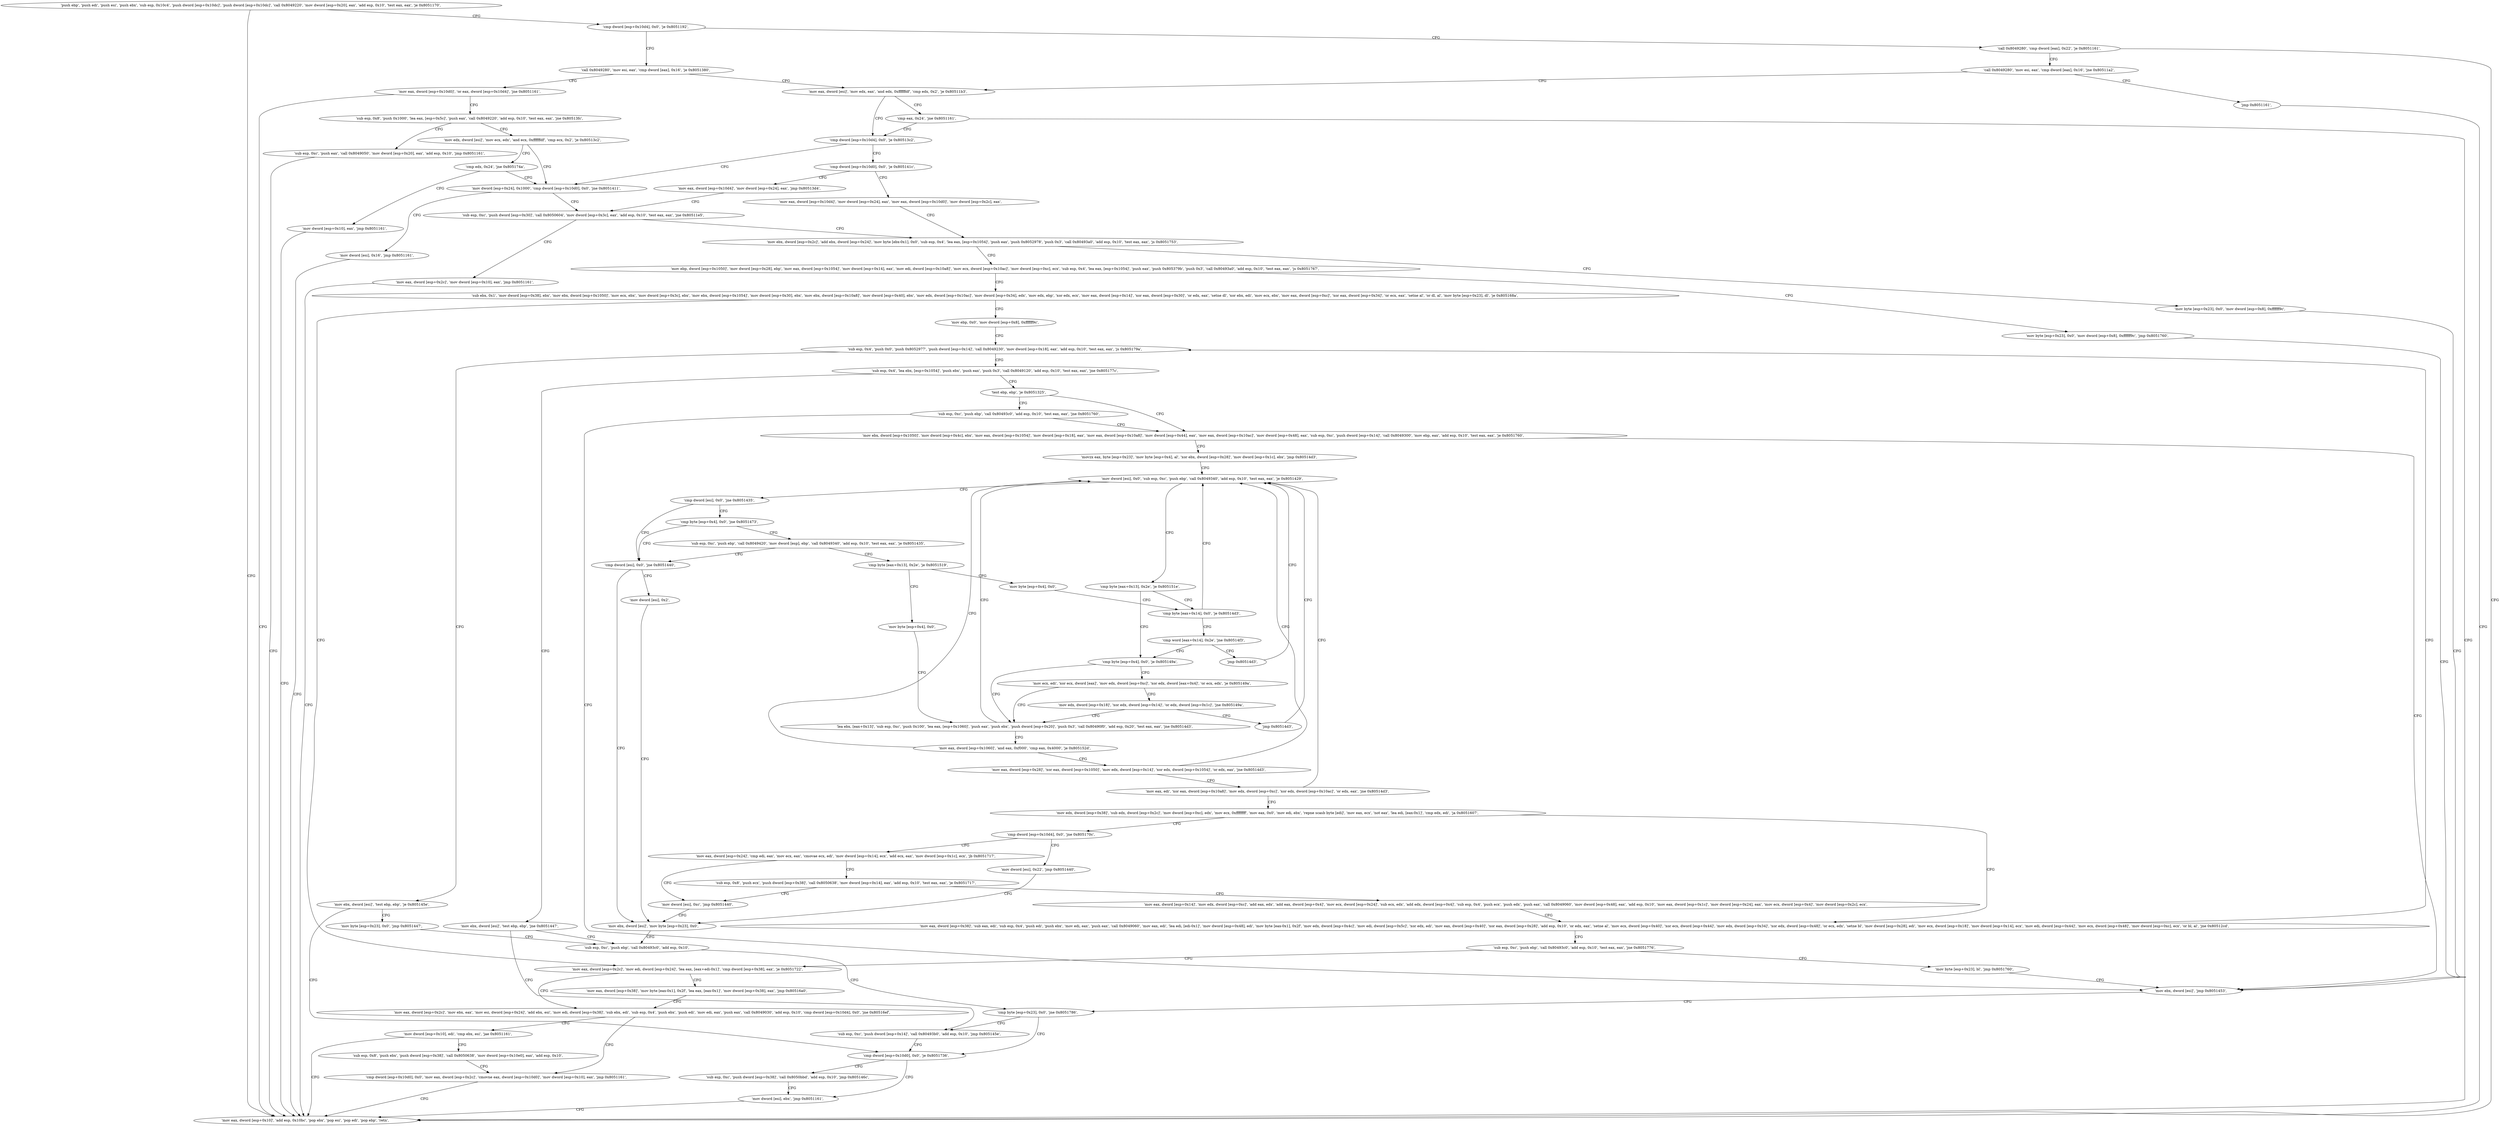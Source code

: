 digraph "func" {
"134549817" [label = "'push ebp', 'push edi', 'push esi', 'push ebx', 'sub esp, 0x10c4', 'push dword [esp+0x10dc]', 'push dword [esp+0x10dc]', 'call 0x8049220', 'mov dword [esp+0x20], eax', 'add esp, 0x10', 'test eax, eax', 'je 0x8051170', " ]
"134549872" [label = "'cmp dword [esp+0x10d4], 0x0', 'je 0x8051192', " ]
"134549857" [label = "'mov eax, dword [esp+0x10]', 'add esp, 0x10bc', 'pop ebx', 'pop esi', 'pop edi', 'pop ebp', 'retn', " ]
"134549906" [label = "'call 0x8049280', 'mov esi, eax', 'cmp dword [eax], 0x16', 'je 0x8051380', " ]
"134549882" [label = "'call 0x8049280', 'cmp dword [eax], 0x22', 'je 0x8051161', " ]
"134550400" [label = "'mov eax, dword [esp+0x10d0]', 'or eax, dword [esp+0x10d4]', 'jne 0x8051161', " ]
"134549922" [label = "'mov eax, dword [esi]', 'mov edx, eax', 'and edx, 0xffffffdf', 'cmp edx, 0x2', 'je 0x80511b3', " ]
"134549892" [label = "'call 0x8049280', 'mov esi, eax', 'cmp dword [eax], 0x16', 'jne 0x80511a2', " ]
"134550420" [label = "'sub esp, 0x8', 'push 0x1000', 'lea eax, [esp+0x5c]', 'push eax', 'call 0x8049220', 'add esp, 0x10', 'test eax, eax', 'jne 0x80513fc', " ]
"134549939" [label = "'cmp dword [esp+0x10d4], 0x0', 'je 0x80513c2', " ]
"134549934" [label = "'cmp eax, 0x24', 'jne 0x8051161', " ]
"134549904" [label = "'jmp 0x8051161', " ]
"134550524" [label = "'sub esp, 0xc', 'push eax', 'call 0x8049050', 'mov dword [esp+0x20], eax', 'add esp, 0x10', 'jmp 0x8051161', " ]
"134550445" [label = "'mov edx, dword [esi]', 'mov ecx, edx', 'and ecx, 0xffffffdf', 'cmp ecx, 0x2', 'je 0x80513c2', " ]
"134550466" [label = "'mov dword [esp+0x24], 0x1000', 'cmp dword [esp+0x10d0], 0x0', 'jne 0x8051411', " ]
"134549953" [label = "'cmp dword [esp+0x10d0], 0x0', 'je 0x805141c', " ]
"134550457" [label = "'cmp edx, 0x24', 'jne 0x805174a', " ]
"134550545" [label = "'mov dword [esi], 0x16', 'jmp 0x8051161', " ]
"134550484" [label = "'sub esp, 0xc', 'push dword [esp+0x30]', 'call 0x8050604', 'mov dword [esp+0x3c], eax', 'add esp, 0x10', 'test eax, eax', 'jne 0x80511e5', " ]
"134550556" [label = "'mov eax, dword [esp+0x10d4]', 'mov dword [esp+0x24], eax', 'jmp 0x80513d4', " ]
"134549967" [label = "'mov eax, dword [esp+0x10d4]', 'mov dword [esp+0x24], eax', 'mov eax, dword [esp+0x10d0]', 'mov dword [esp+0x2c], eax', " ]
"134551370" [label = "'mov dword [esp+0x10], eax', 'jmp 0x8051161', " ]
"134549989" [label = "'mov ebx, dword [esp+0x2c]', 'add ebx, dword [esp+0x24]', 'mov byte [ebx-0x1], 0x0', 'sub esp, 0x4', 'lea eax, [esp+0x1054]', 'push eax', 'push 0x8052978', 'push 0x3', 'call 0x80493a0', 'add esp, 0x10', 'test eax, eax', 'js 0x8051753', " ]
"134550511" [label = "'mov eax, dword [esp+0x2c]', 'mov dword [esp+0x10], eax', 'jmp 0x8051161', " ]
"134551379" [label = "'mov byte [esp+0x23], 0x0', 'mov dword [esp+0x8], 0xffffff9c', " ]
"134550035" [label = "'mov ebp, dword [esp+0x1050]', 'mov dword [esp+0x28], ebp', 'mov eax, dword [esp+0x1054]', 'mov dword [esp+0x14], eax', 'mov edi, dword [esp+0x10a8]', 'mov ecx, dword [esp+0x10ac]', 'mov dword [esp+0xc], ecx', 'sub esp, 0x4', 'lea eax, [esp+0x1054]', 'push eax', 'push 0x805379b', 'push 0x3', 'call 0x80493a0', 'add esp, 0x10', 'test eax, eax', 'js 0x8051767', " ]
"134551392" [label = "'mov ebx, dword [esi]', 'jmp 0x8051453', " ]
"134551399" [label = "'mov byte [esp+0x23], 0x0', 'mov dword [esp+0x8], 0xffffff9c', 'jmp 0x8051760', " ]
"134550109" [label = "'sub ebx, 0x1', 'mov dword [esp+0x38], ebx', 'mov ebx, dword [esp+0x1050]', 'mov ecx, ebx', 'mov dword [esp+0x3c], ebx', 'mov ebx, dword [esp+0x1054]', 'mov dword [esp+0x30], ebx', 'mov ebx, dword [esp+0x10a8]', 'mov dword [esp+0x40], ebx', 'mov edx, dword [esp+0x10ac]', 'mov dword [esp+0x34], edx', 'mov edx, ebp', 'xor edx, ecx', 'mov eax, dword [esp+0x14]', 'xor eax, dword [esp+0x30]', 'or edx, eax', 'setne dl', 'xor ebx, edi', 'mov ecx, ebx', 'mov eax, dword [esp+0xc]', 'xor eax, dword [esp+0x34]', 'or ecx, eax', 'setne al', 'or dl, al', 'mov byte [esp+0x23], dl', 'je 0x805168a', " ]
"134550611" [label = "'cmp byte [esp+0x23], 0x0', 'jne 0x8051786', " ]
"134551430" [label = "'sub esp, 0xc', 'push dword [esp+0x14]', 'call 0x80493b0', 'add esp, 0x10', 'jmp 0x805145e', " ]
"134550622" [label = "'cmp dword [esp+0x10d0], 0x0', 'je 0x8051736', " ]
"134551178" [label = "'mov eax, dword [esp+0x2c]', 'mov edi, dword [esp+0x24]', 'lea eax, [eax+edi-0x1]', 'cmp dword [esp+0x38], eax', 'je 0x8051722', " ]
"134550208" [label = "'mov ebp, 0x0', 'mov dword [esp+0x8], 0xffffff9c', " ]
"134551350" [label = "'sub esp, 0xc', 'push dword [esp+0x38]', 'call 0x8050bbd', 'add esp, 0x10', 'jmp 0x805146c', " ]
"134550636" [label = "'mov dword [esi], ebx', 'jmp 0x8051161', " ]
"134551330" [label = "'mov eax, dword [esp+0x38]', 'mov byte [eax-0x1], 0x2f', 'lea eax, [eax-0x1]', 'mov dword [esp+0x38], eax', 'jmp 0x80516a0', " ]
"134551200" [label = "'mov eax, dword [esp+0x2c]', 'mov ebx, eax', 'mov esi, dword [esp+0x24]', 'add ebx, esi', 'mov edi, dword [esp+0x38]', 'sub ebx, edi', 'sub esp, 0x4', 'push ebx', 'push edi', 'mov edi, eax', 'push eax', 'call 0x8049030', 'add esp, 0x10', 'cmp dword [esp+0x10d4], 0x0', 'jne 0x80516ef', " ]
"134550221" [label = "'sub esp, 0x4', 'push 0x0', 'push 0x8052977', 'push dword [esp+0x14]', 'call 0x8049230', 'mov dword [esp+0x18], eax', 'add esp, 0x10', 'test eax, eax', 'js 0x805179a', " ]
"134551279" [label = "'cmp dword [esp+0x10d0], 0x0', 'mov eax, dword [esp+0x2c]', 'cmovne eax, dword [esp+0x10d0]', 'mov dword [esp+0x10], eax', 'jmp 0x8051161', " ]
"134551244" [label = "'mov dword [esp+0x10], edi', 'cmp ebx, esi', 'jae 0x8051161', " ]
"134551450" [label = "'mov ebx, dword [esi]', 'test ebp, ebp', 'je 0x805145e', " ]
"134551460" [label = "'mov byte [esp+0x23], 0x0', 'jmp 0x8051447', " ]
"134550255" [label = "'sub esp, 0x4', 'lea ebx, [esp+0x1054]', 'push ebx', 'push eax', 'push 0x3', 'call 0x8049120', 'add esp, 0x10', 'test eax, eax', 'jne 0x805177c', " ]
"134551420" [label = "'mov ebx, dword [esi]', 'test ebp, ebp', 'jne 0x8051447', " ]
"134550285" [label = "'test ebp, ebp', 'je 0x8051325', " ]
"134551256" [label = "'sub esp, 0x8', 'push ebx', 'push dword [esp+0x38]', 'call 0x8050638', 'mov dword [esp+0x10e0], eax', 'add esp, 0x10', " ]
"134550599" [label = "'sub esp, 0xc', 'push ebp', 'call 0x80493c0', 'add esp, 0x10', " ]
"134550309" [label = "'mov ebx, dword [esp+0x1050]', 'mov dword [esp+0x4c], ebx', 'mov eax, dword [esp+0x1054]', 'mov dword [esp+0x18], eax', 'mov eax, dword [esp+0x10a8]', 'mov dword [esp+0x44], eax', 'mov eax, dword [esp+0x10ac]', 'mov dword [esp+0x48], eax', 'sub esp, 0xc', 'push dword [esp+0x14]', 'call 0x8049300', 'mov ebp, eax', 'add esp, 0x10', 'test eax, eax', 'je 0x8051760', " ]
"134550289" [label = "'sub esp, 0xc', 'push ebp', 'call 0x80493c0', 'add esp, 0x10', 'test eax, eax', 'jne 0x8051760', " ]
"134550378" [label = "'movzx eax, byte [esp+0x23]', 'mov byte [esp+0x4], al', 'xor ebx, dword [esp+0x28]', 'mov dword [esp+0x1c], ebx', 'jmp 0x80514d3', " ]
"134550739" [label = "'mov dword [esi], 0x0', 'sub esp, 0xc', 'push ebp', 'call 0x8049340', 'add esp, 0x10', 'test eax, eax', 'je 0x8051429', " ]
"134550569" [label = "'cmp dword [esi], 0x0', 'jne 0x8051435', " ]
"134550765" [label = "'cmp byte [eax+0x13], 0x2e', 'je 0x805151e', " ]
"134550581" [label = "'cmp dword [esi], 0x0', 'jne 0x8051440', " ]
"134550574" [label = "'cmp byte [esp+0x4], 0x0', 'jne 0x8051473', " ]
"134550814" [label = "'cmp byte [eax+0x14], 0x0', 'je 0x80514d3', " ]
"134550771" [label = "'cmp byte [esp+0x4], 0x0', 'je 0x805149a', " ]
"134550592" [label = "'mov ebx, dword [esi]', 'mov byte [esp+0x23], 0x0', " ]
"134550586" [label = "'mov dword [esi], 0x2', " ]
"134550643" [label = "'sub esp, 0xc', 'push ebp', 'call 0x8049420', 'mov dword [esp], ebp', 'call 0x8049340', 'add esp, 0x10', 'test eax, eax', 'je 0x8051435', " ]
"134550820" [label = "'cmp word [eax+0x14], 0x2e', 'jne 0x80514f3', " ]
"134550682" [label = "'lea ebx, [eax+0x13]', 'sub esp, 0xc', 'push 0x100', 'lea eax, [esp+0x1060]', 'push eax', 'push ebx', 'push dword [esp+0x20]', 'push 0x3', 'call 0x80490f0', 'add esp, 0x20', 'test eax, eax', 'jne 0x80514d3', " ]
"134550778" [label = "'mov ecx, edi', 'xor ecx, dword [eax]', 'mov edx, dword [esp+0xc]', 'xor edx, dword [eax+0x4]', 'or ecx, edx', 'je 0x805149a', " ]
"134550667" [label = "'cmp byte [eax+0x13], 0x2e', 'je 0x8051519', " ]
"134550827" [label = "'jmp 0x80514d3', " ]
"134550720" [label = "'mov eax, dword [esp+0x1060]', 'and eax, 0xf000', 'cmp eax, 0x4000', 'je 0x805152d', " ]
"134550793" [label = "'mov edx, dword [esp+0x18]', 'xor edx, dword [esp+0x14]', 'or edx, dword [esp+0x1c]', 'jne 0x805149a', " ]
"134550809" [label = "'mov byte [esp+0x4], 0x0', " ]
"134550677" [label = "'mov byte [esp+0x4], 0x0', " ]
"134550829" [label = "'mov eax, dword [esp+0x28]', 'xor eax, dword [esp+0x1050]', 'mov edx, dword [esp+0x14]', 'xor edx, dword [esp+0x1054]', 'or edx, eax', 'jne 0x80514d3', " ]
"134550807" [label = "'jmp 0x80514d3', " ]
"134550855" [label = "'mov eax, edi', 'xor eax, dword [esp+0x10a8]', 'mov edx, dword [esp+0xc]', 'xor edx, dword [esp+0x10ac]', 'or edx, eax', 'jne 0x80514d3', " ]
"134550883" [label = "'mov edx, dword [esp+0x38]', 'sub edx, dword [esp+0x2c]', 'mov dword [esp+0xc], edx', 'mov ecx, 0xffffffff', 'mov eax, 0x0', 'mov edi, ebx', 'repne scasb byte [edi]', 'mov eax, ecx', 'not eax', 'lea edi, [eax-0x1]', 'cmp edx, edi', 'ja 0x8051607', " ]
"134551047" [label = "'mov eax, dword [esp+0x38]', 'sub eax, edi', 'sub esp, 0x4', 'push edi', 'push ebx', 'mov edi, eax', 'push eax', 'call 0x8049060', 'mov eax, edi', 'lea edi, [edi-0x1]', 'mov dword [esp+0x48], edi', 'mov byte [eax-0x1], 0x2f', 'mov edx, dword [esp+0x4c]', 'mov edi, dword [esp+0x5c]', 'xor edx, edi', 'mov eax, dword [esp+0x40]', 'xor eax, dword [esp+0x28]', 'add esp, 0x10', 'or edx, eax', 'setne al', 'mov ecx, dword [esp+0x40]', 'xor ecx, dword [esp+0x44]', 'mov edx, dword [esp+0x34]', 'xor edx, dword [esp+0x48]', 'or ecx, edx', 'setne bl', 'mov dword [esp+0x28], edi', 'mov ecx, dword [esp+0x18]', 'mov dword [esp+0x14], ecx', 'mov edi, dword [esp+0x44]', 'mov ecx, dword [esp+0x48]', 'mov dword [esp+0xc], ecx', 'or bl, al', 'jne 0x80512cd', " ]
"134550920" [label = "'cmp dword [esp+0x10d4], 0x0', 'jne 0x805170c', " ]
"134551158" [label = "'sub esp, 0xc', 'push ebp', 'call 0x80493c0', 'add esp, 0x10', 'test eax, eax', 'jne 0x8051776', " ]
"134551308" [label = "'mov dword [esi], 0x22', 'jmp 0x8051440', " ]
"134550934" [label = "'mov eax, dword [esp+0x24]', 'cmp edi, eax', 'mov ecx, eax', 'cmovae ecx, edi', 'mov dword [esp+0x14], ecx', 'add ecx, eax', 'mov dword [esp+0x1c], ecx', 'jb 0x8051717', " ]
"134551414" [label = "'mov byte [esp+0x23], bl', 'jmp 0x8051760', " ]
"134551319" [label = "'mov dword [esi], 0xc', 'jmp 0x8051440', " ]
"134550961" [label = "'sub esp, 0x8', 'push ecx', 'push dword [esp+0x38]', 'call 0x8050638', 'mov dword [esp+0x14], eax', 'add esp, 0x10', 'test eax, eax', 'je 0x8051717', " ]
"134550989" [label = "'mov eax, dword [esp+0x14]', 'mov edx, dword [esp+0xc]', 'add eax, edx', 'add eax, dword [esp+0x4]', 'mov ecx, dword [esp+0x24]', 'sub ecx, edx', 'add edx, dword [esp+0x4]', 'sub esp, 0x4', 'push ecx', 'push edx', 'push eax', 'call 0x8049060', 'mov dword [esp+0x48], eax', 'add esp, 0x10', 'mov eax, dword [esp+0x1c]', 'mov dword [esp+0x24], eax', 'mov ecx, dword [esp+0x4]', 'mov dword [esp+0x2c], ecx', " ]
"134549817" -> "134549872" [ label = "CFG" ]
"134549817" -> "134549857" [ label = "CFG" ]
"134549872" -> "134549906" [ label = "CFG" ]
"134549872" -> "134549882" [ label = "CFG" ]
"134549906" -> "134550400" [ label = "CFG" ]
"134549906" -> "134549922" [ label = "CFG" ]
"134549882" -> "134549857" [ label = "CFG" ]
"134549882" -> "134549892" [ label = "CFG" ]
"134550400" -> "134549857" [ label = "CFG" ]
"134550400" -> "134550420" [ label = "CFG" ]
"134549922" -> "134549939" [ label = "CFG" ]
"134549922" -> "134549934" [ label = "CFG" ]
"134549892" -> "134549922" [ label = "CFG" ]
"134549892" -> "134549904" [ label = "CFG" ]
"134550420" -> "134550524" [ label = "CFG" ]
"134550420" -> "134550445" [ label = "CFG" ]
"134549939" -> "134550466" [ label = "CFG" ]
"134549939" -> "134549953" [ label = "CFG" ]
"134549934" -> "134549857" [ label = "CFG" ]
"134549934" -> "134549939" [ label = "CFG" ]
"134549904" -> "134549857" [ label = "CFG" ]
"134550524" -> "134549857" [ label = "CFG" ]
"134550445" -> "134550466" [ label = "CFG" ]
"134550445" -> "134550457" [ label = "CFG" ]
"134550466" -> "134550545" [ label = "CFG" ]
"134550466" -> "134550484" [ label = "CFG" ]
"134549953" -> "134550556" [ label = "CFG" ]
"134549953" -> "134549967" [ label = "CFG" ]
"134550457" -> "134551370" [ label = "CFG" ]
"134550457" -> "134550466" [ label = "CFG" ]
"134550545" -> "134549857" [ label = "CFG" ]
"134550484" -> "134549989" [ label = "CFG" ]
"134550484" -> "134550511" [ label = "CFG" ]
"134550556" -> "134550484" [ label = "CFG" ]
"134549967" -> "134549989" [ label = "CFG" ]
"134551370" -> "134549857" [ label = "CFG" ]
"134549989" -> "134551379" [ label = "CFG" ]
"134549989" -> "134550035" [ label = "CFG" ]
"134550511" -> "134549857" [ label = "CFG" ]
"134551379" -> "134551392" [ label = "CFG" ]
"134550035" -> "134551399" [ label = "CFG" ]
"134550035" -> "134550109" [ label = "CFG" ]
"134551392" -> "134550611" [ label = "CFG" ]
"134551399" -> "134551392" [ label = "CFG" ]
"134550109" -> "134551178" [ label = "CFG" ]
"134550109" -> "134550208" [ label = "CFG" ]
"134550611" -> "134551430" [ label = "CFG" ]
"134550611" -> "134550622" [ label = "CFG" ]
"134551430" -> "134550622" [ label = "CFG" ]
"134550622" -> "134551350" [ label = "CFG" ]
"134550622" -> "134550636" [ label = "CFG" ]
"134551178" -> "134551330" [ label = "CFG" ]
"134551178" -> "134551200" [ label = "CFG" ]
"134550208" -> "134550221" [ label = "CFG" ]
"134551350" -> "134550636" [ label = "CFG" ]
"134550636" -> "134549857" [ label = "CFG" ]
"134551330" -> "134551200" [ label = "CFG" ]
"134551200" -> "134551279" [ label = "CFG" ]
"134551200" -> "134551244" [ label = "CFG" ]
"134550221" -> "134551450" [ label = "CFG" ]
"134550221" -> "134550255" [ label = "CFG" ]
"134551279" -> "134549857" [ label = "CFG" ]
"134551244" -> "134549857" [ label = "CFG" ]
"134551244" -> "134551256" [ label = "CFG" ]
"134551450" -> "134550622" [ label = "CFG" ]
"134551450" -> "134551460" [ label = "CFG" ]
"134551460" -> "134550599" [ label = "CFG" ]
"134550255" -> "134551420" [ label = "CFG" ]
"134550255" -> "134550285" [ label = "CFG" ]
"134551420" -> "134550599" [ label = "CFG" ]
"134551420" -> "134551430" [ label = "CFG" ]
"134550285" -> "134550309" [ label = "CFG" ]
"134550285" -> "134550289" [ label = "CFG" ]
"134551256" -> "134551279" [ label = "CFG" ]
"134550599" -> "134550611" [ label = "CFG" ]
"134550309" -> "134551392" [ label = "CFG" ]
"134550309" -> "134550378" [ label = "CFG" ]
"134550289" -> "134551392" [ label = "CFG" ]
"134550289" -> "134550309" [ label = "CFG" ]
"134550378" -> "134550739" [ label = "CFG" ]
"134550739" -> "134550569" [ label = "CFG" ]
"134550739" -> "134550765" [ label = "CFG" ]
"134550569" -> "134550581" [ label = "CFG" ]
"134550569" -> "134550574" [ label = "CFG" ]
"134550765" -> "134550814" [ label = "CFG" ]
"134550765" -> "134550771" [ label = "CFG" ]
"134550581" -> "134550592" [ label = "CFG" ]
"134550581" -> "134550586" [ label = "CFG" ]
"134550574" -> "134550643" [ label = "CFG" ]
"134550574" -> "134550581" [ label = "CFG" ]
"134550814" -> "134550739" [ label = "CFG" ]
"134550814" -> "134550820" [ label = "CFG" ]
"134550771" -> "134550682" [ label = "CFG" ]
"134550771" -> "134550778" [ label = "CFG" ]
"134550592" -> "134550599" [ label = "CFG" ]
"134550586" -> "134550592" [ label = "CFG" ]
"134550643" -> "134550581" [ label = "CFG" ]
"134550643" -> "134550667" [ label = "CFG" ]
"134550820" -> "134550771" [ label = "CFG" ]
"134550820" -> "134550827" [ label = "CFG" ]
"134550682" -> "134550739" [ label = "CFG" ]
"134550682" -> "134550720" [ label = "CFG" ]
"134550778" -> "134550682" [ label = "CFG" ]
"134550778" -> "134550793" [ label = "CFG" ]
"134550667" -> "134550809" [ label = "CFG" ]
"134550667" -> "134550677" [ label = "CFG" ]
"134550827" -> "134550739" [ label = "CFG" ]
"134550720" -> "134550829" [ label = "CFG" ]
"134550720" -> "134550739" [ label = "CFG" ]
"134550793" -> "134550682" [ label = "CFG" ]
"134550793" -> "134550807" [ label = "CFG" ]
"134550809" -> "134550814" [ label = "CFG" ]
"134550677" -> "134550682" [ label = "CFG" ]
"134550829" -> "134550739" [ label = "CFG" ]
"134550829" -> "134550855" [ label = "CFG" ]
"134550807" -> "134550739" [ label = "CFG" ]
"134550855" -> "134550739" [ label = "CFG" ]
"134550855" -> "134550883" [ label = "CFG" ]
"134550883" -> "134551047" [ label = "CFG" ]
"134550883" -> "134550920" [ label = "CFG" ]
"134551047" -> "134550221" [ label = "CFG" ]
"134551047" -> "134551158" [ label = "CFG" ]
"134550920" -> "134551308" [ label = "CFG" ]
"134550920" -> "134550934" [ label = "CFG" ]
"134551158" -> "134551414" [ label = "CFG" ]
"134551158" -> "134551178" [ label = "CFG" ]
"134551308" -> "134550592" [ label = "CFG" ]
"134550934" -> "134551319" [ label = "CFG" ]
"134550934" -> "134550961" [ label = "CFG" ]
"134551414" -> "134551392" [ label = "CFG" ]
"134551319" -> "134550592" [ label = "CFG" ]
"134550961" -> "134551319" [ label = "CFG" ]
"134550961" -> "134550989" [ label = "CFG" ]
"134550989" -> "134551047" [ label = "CFG" ]
}
